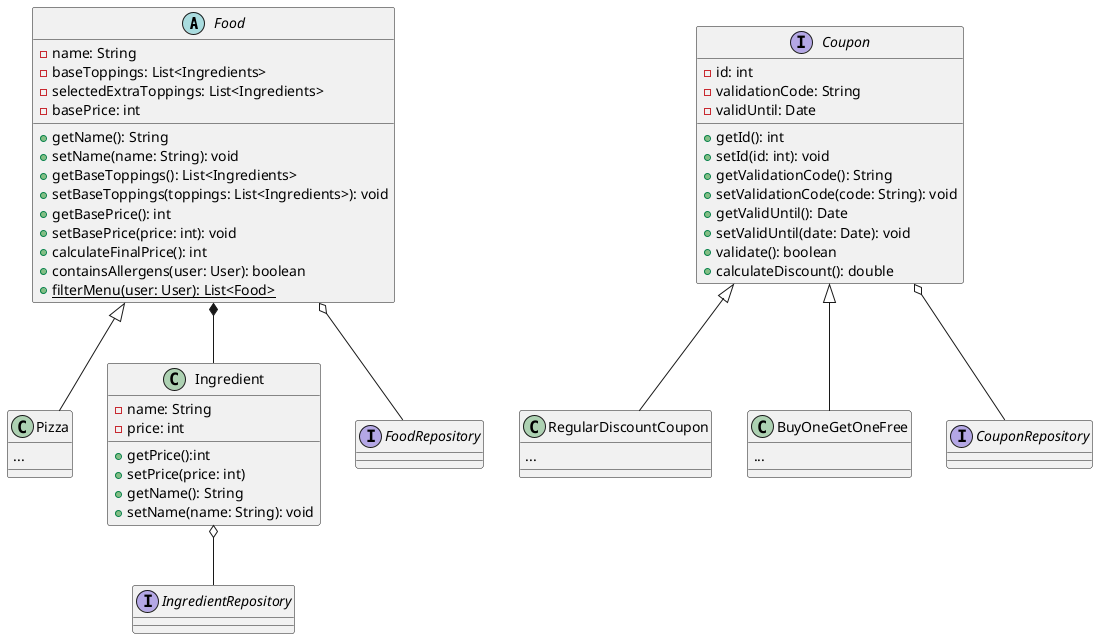 @startuml
abstract class "Food" {
 -name: String
 -baseToppings: List<Ingredients>
 -selectedExtraToppings: List<Ingredients>
 -basePrice: int

 +getName(): String
 +setName(name: String): void
 +getBaseToppings(): List<Ingredients>
 +setBaseToppings(toppings: List<Ingredients>): void
 +getBasePrice(): int
 +setBasePrice(price: int): void
 +calculateFinalPrice(): int
 +containsAllergens(user: User): boolean
 +{static} filterMenu(user: User): List<Food>

}
class Pizza{
...
}
Food <|-- Pizza

class Ingredient {
-name: String
-price: int

+getPrice():int
+setPrice(price: int)
+getName(): String
+setName(name: String): void
}
Food *-- Ingredient
interface IngredientRepository
interface FoodRepository
Food o--FoodRepository
Ingredient o-- IngredientRepository

interface "Coupon"{
 -id: int
 -validationCode: String
 -validUntil: Date

 +getId(): int
 +setId(id: int): void
 +getValidationCode(): String
 +setValidationCode(code: String): void
 +getValidUntil(): Date
 +setValidUntil(date: Date): void
 +validate(): boolean
 +calculateDiscount(): double
}

class RegularDiscountCoupon {
...
}
class BuyOneGetOneFree{
...
}
Coupon <|-- RegularDiscountCoupon
Coupon <|-- BuyOneGetOneFree

interface CouponRepository

Coupon o-- CouponRepository
@enduml